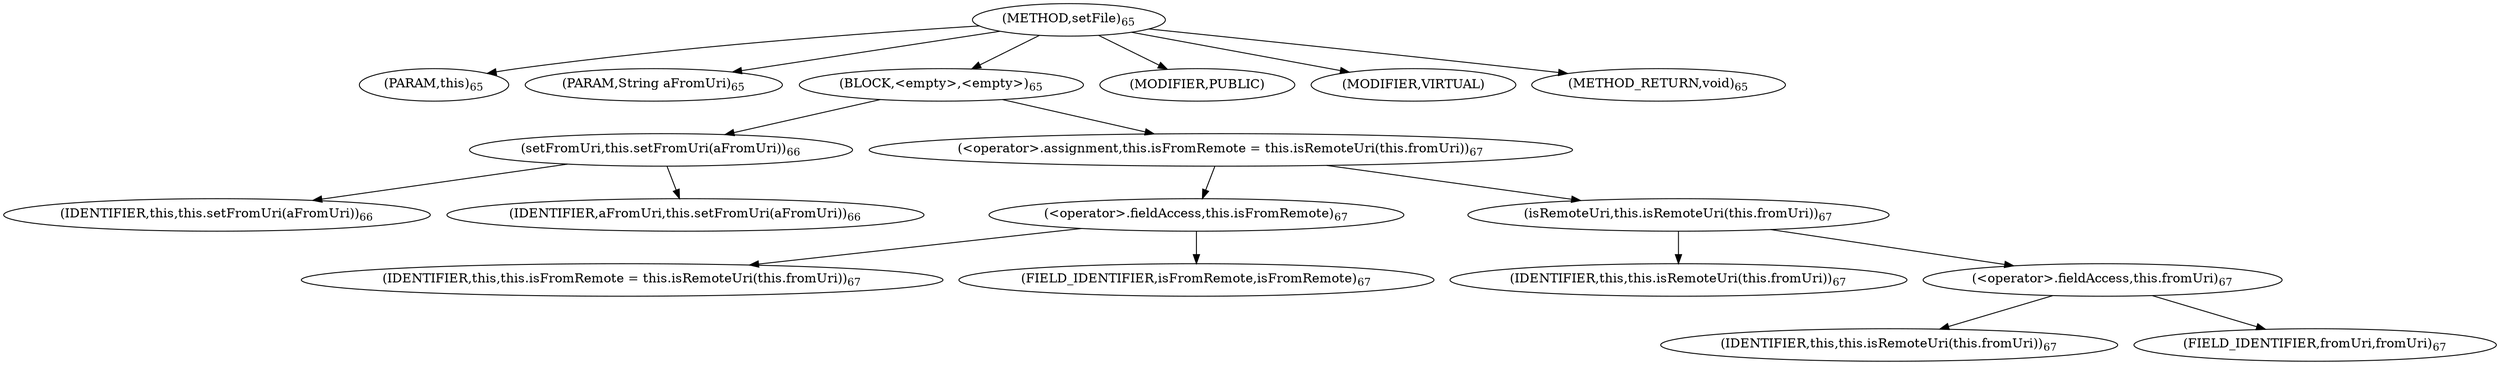 digraph "setFile" {  
"145" [label = <(METHOD,setFile)<SUB>65</SUB>> ]
"4" [label = <(PARAM,this)<SUB>65</SUB>> ]
"146" [label = <(PARAM,String aFromUri)<SUB>65</SUB>> ]
"147" [label = <(BLOCK,&lt;empty&gt;,&lt;empty&gt;)<SUB>65</SUB>> ]
"148" [label = <(setFromUri,this.setFromUri(aFromUri))<SUB>66</SUB>> ]
"3" [label = <(IDENTIFIER,this,this.setFromUri(aFromUri))<SUB>66</SUB>> ]
"149" [label = <(IDENTIFIER,aFromUri,this.setFromUri(aFromUri))<SUB>66</SUB>> ]
"150" [label = <(&lt;operator&gt;.assignment,this.isFromRemote = this.isRemoteUri(this.fromUri))<SUB>67</SUB>> ]
"151" [label = <(&lt;operator&gt;.fieldAccess,this.isFromRemote)<SUB>67</SUB>> ]
"5" [label = <(IDENTIFIER,this,this.isFromRemote = this.isRemoteUri(this.fromUri))<SUB>67</SUB>> ]
"152" [label = <(FIELD_IDENTIFIER,isFromRemote,isFromRemote)<SUB>67</SUB>> ]
"153" [label = <(isRemoteUri,this.isRemoteUri(this.fromUri))<SUB>67</SUB>> ]
"7" [label = <(IDENTIFIER,this,this.isRemoteUri(this.fromUri))<SUB>67</SUB>> ]
"154" [label = <(&lt;operator&gt;.fieldAccess,this.fromUri)<SUB>67</SUB>> ]
"6" [label = <(IDENTIFIER,this,this.isRemoteUri(this.fromUri))<SUB>67</SUB>> ]
"155" [label = <(FIELD_IDENTIFIER,fromUri,fromUri)<SUB>67</SUB>> ]
"156" [label = <(MODIFIER,PUBLIC)> ]
"157" [label = <(MODIFIER,VIRTUAL)> ]
"158" [label = <(METHOD_RETURN,void)<SUB>65</SUB>> ]
  "145" -> "4" 
  "145" -> "146" 
  "145" -> "147" 
  "145" -> "156" 
  "145" -> "157" 
  "145" -> "158" 
  "147" -> "148" 
  "147" -> "150" 
  "148" -> "3" 
  "148" -> "149" 
  "150" -> "151" 
  "150" -> "153" 
  "151" -> "5" 
  "151" -> "152" 
  "153" -> "7" 
  "153" -> "154" 
  "154" -> "6" 
  "154" -> "155" 
}
